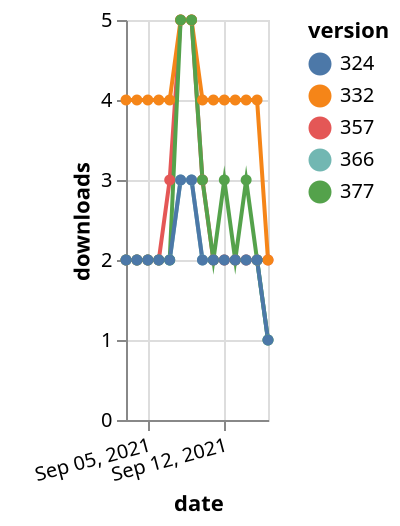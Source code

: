 {"$schema": "https://vega.github.io/schema/vega-lite/v5.json", "description": "A simple bar chart with embedded data.", "data": {"values": [{"date": "2021-09-03", "total": 2301, "delta": 2, "version": "366"}, {"date": "2021-09-04", "total": 2303, "delta": 2, "version": "366"}, {"date": "2021-09-05", "total": 2305, "delta": 2, "version": "366"}, {"date": "2021-09-06", "total": 2307, "delta": 2, "version": "366"}, {"date": "2021-09-07", "total": 2309, "delta": 2, "version": "366"}, {"date": "2021-09-08", "total": 2312, "delta": 3, "version": "366"}, {"date": "2021-09-09", "total": 2315, "delta": 3, "version": "366"}, {"date": "2021-09-10", "total": 2317, "delta": 2, "version": "366"}, {"date": "2021-09-11", "total": 2319, "delta": 2, "version": "366"}, {"date": "2021-09-12", "total": 2321, "delta": 2, "version": "366"}, {"date": "2021-09-13", "total": 2323, "delta": 2, "version": "366"}, {"date": "2021-09-14", "total": 2325, "delta": 2, "version": "366"}, {"date": "2021-09-15", "total": 2327, "delta": 2, "version": "366"}, {"date": "2021-09-16", "total": 2328, "delta": 1, "version": "366"}, {"date": "2021-09-03", "total": 2896, "delta": 2, "version": "357"}, {"date": "2021-09-04", "total": 2898, "delta": 2, "version": "357"}, {"date": "2021-09-05", "total": 2900, "delta": 2, "version": "357"}, {"date": "2021-09-06", "total": 2902, "delta": 2, "version": "357"}, {"date": "2021-09-07", "total": 2905, "delta": 3, "version": "357"}, {"date": "2021-09-08", "total": 2910, "delta": 5, "version": "357"}, {"date": "2021-09-09", "total": 2915, "delta": 5, "version": "357"}, {"date": "2021-09-10", "total": 2918, "delta": 3, "version": "357"}, {"date": "2021-09-11", "total": 2920, "delta": 2, "version": "357"}, {"date": "2021-09-12", "total": 2922, "delta": 2, "version": "357"}, {"date": "2021-09-13", "total": 2924, "delta": 2, "version": "357"}, {"date": "2021-09-14", "total": 2926, "delta": 2, "version": "357"}, {"date": "2021-09-15", "total": 2928, "delta": 2, "version": "357"}, {"date": "2021-09-16", "total": 2930, "delta": 2, "version": "357"}, {"date": "2021-09-03", "total": 4953, "delta": 4, "version": "332"}, {"date": "2021-09-04", "total": 4957, "delta": 4, "version": "332"}, {"date": "2021-09-05", "total": 4961, "delta": 4, "version": "332"}, {"date": "2021-09-06", "total": 4965, "delta": 4, "version": "332"}, {"date": "2021-09-07", "total": 4969, "delta": 4, "version": "332"}, {"date": "2021-09-08", "total": 4974, "delta": 5, "version": "332"}, {"date": "2021-09-09", "total": 4979, "delta": 5, "version": "332"}, {"date": "2021-09-10", "total": 4983, "delta": 4, "version": "332"}, {"date": "2021-09-11", "total": 4987, "delta": 4, "version": "332"}, {"date": "2021-09-12", "total": 4991, "delta": 4, "version": "332"}, {"date": "2021-09-13", "total": 4995, "delta": 4, "version": "332"}, {"date": "2021-09-14", "total": 4999, "delta": 4, "version": "332"}, {"date": "2021-09-15", "total": 5003, "delta": 4, "version": "332"}, {"date": "2021-09-16", "total": 5005, "delta": 2, "version": "332"}, {"date": "2021-09-03", "total": 2104, "delta": 2, "version": "377"}, {"date": "2021-09-04", "total": 2106, "delta": 2, "version": "377"}, {"date": "2021-09-05", "total": 2108, "delta": 2, "version": "377"}, {"date": "2021-09-06", "total": 2110, "delta": 2, "version": "377"}, {"date": "2021-09-07", "total": 2112, "delta": 2, "version": "377"}, {"date": "2021-09-08", "total": 2117, "delta": 5, "version": "377"}, {"date": "2021-09-09", "total": 2122, "delta": 5, "version": "377"}, {"date": "2021-09-10", "total": 2125, "delta": 3, "version": "377"}, {"date": "2021-09-11", "total": 2127, "delta": 2, "version": "377"}, {"date": "2021-09-12", "total": 2130, "delta": 3, "version": "377"}, {"date": "2021-09-13", "total": 2132, "delta": 2, "version": "377"}, {"date": "2021-09-14", "total": 2135, "delta": 3, "version": "377"}, {"date": "2021-09-15", "total": 2137, "delta": 2, "version": "377"}, {"date": "2021-09-16", "total": 2138, "delta": 1, "version": "377"}, {"date": "2021-09-03", "total": 2620, "delta": 2, "version": "324"}, {"date": "2021-09-04", "total": 2622, "delta": 2, "version": "324"}, {"date": "2021-09-05", "total": 2624, "delta": 2, "version": "324"}, {"date": "2021-09-06", "total": 2626, "delta": 2, "version": "324"}, {"date": "2021-09-07", "total": 2628, "delta": 2, "version": "324"}, {"date": "2021-09-08", "total": 2631, "delta": 3, "version": "324"}, {"date": "2021-09-09", "total": 2634, "delta": 3, "version": "324"}, {"date": "2021-09-10", "total": 2636, "delta": 2, "version": "324"}, {"date": "2021-09-11", "total": 2638, "delta": 2, "version": "324"}, {"date": "2021-09-12", "total": 2640, "delta": 2, "version": "324"}, {"date": "2021-09-13", "total": 2642, "delta": 2, "version": "324"}, {"date": "2021-09-14", "total": 2644, "delta": 2, "version": "324"}, {"date": "2021-09-15", "total": 2646, "delta": 2, "version": "324"}, {"date": "2021-09-16", "total": 2647, "delta": 1, "version": "324"}]}, "width": "container", "mark": {"type": "line", "point": {"filled": true}}, "encoding": {"x": {"field": "date", "type": "temporal", "timeUnit": "yearmonthdate", "title": "date", "axis": {"labelAngle": -15}}, "y": {"field": "delta", "type": "quantitative", "title": "downloads"}, "color": {"field": "version", "type": "nominal"}, "tooltip": {"field": "delta"}}}